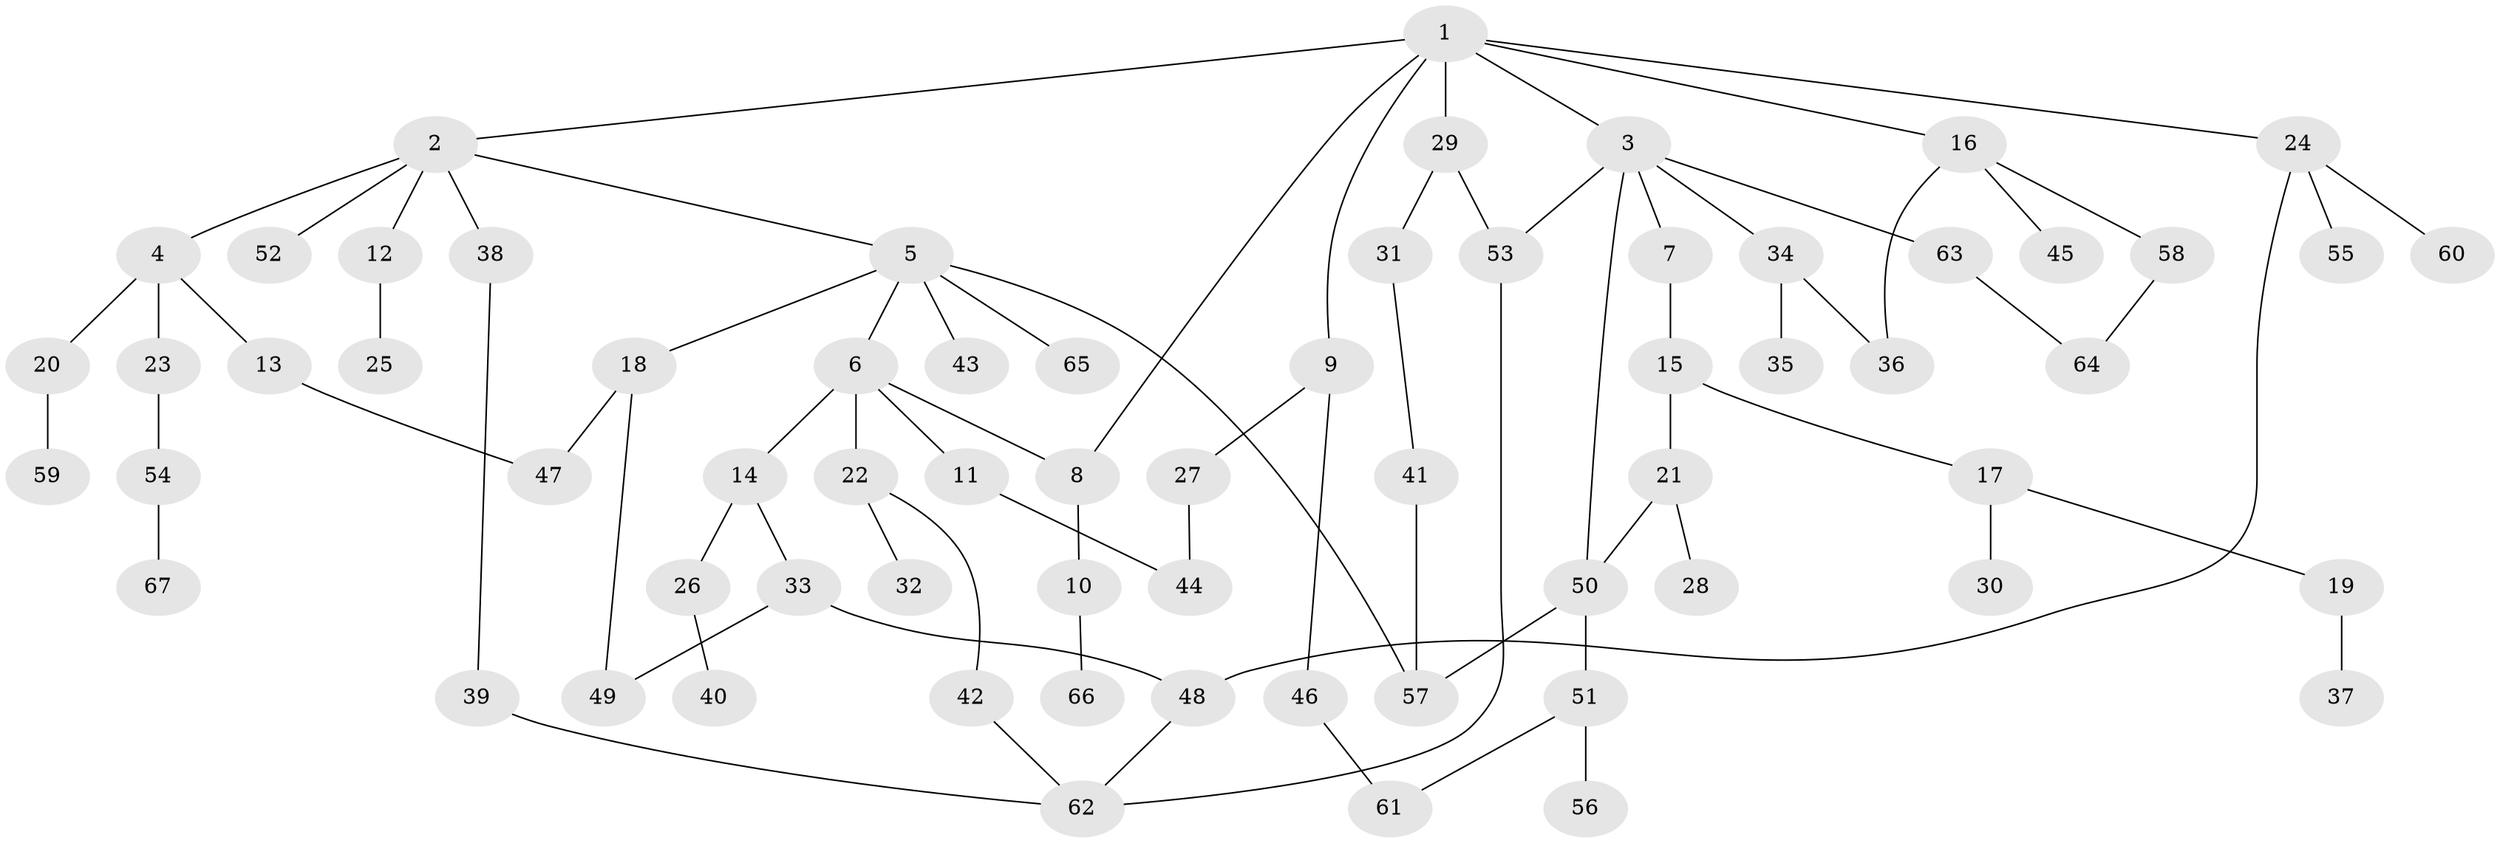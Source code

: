 // Generated by graph-tools (version 1.1) at 2025/13/03/09/25 04:13:37]
// undirected, 67 vertices, 81 edges
graph export_dot {
graph [start="1"]
  node [color=gray90,style=filled];
  1;
  2;
  3;
  4;
  5;
  6;
  7;
  8;
  9;
  10;
  11;
  12;
  13;
  14;
  15;
  16;
  17;
  18;
  19;
  20;
  21;
  22;
  23;
  24;
  25;
  26;
  27;
  28;
  29;
  30;
  31;
  32;
  33;
  34;
  35;
  36;
  37;
  38;
  39;
  40;
  41;
  42;
  43;
  44;
  45;
  46;
  47;
  48;
  49;
  50;
  51;
  52;
  53;
  54;
  55;
  56;
  57;
  58;
  59;
  60;
  61;
  62;
  63;
  64;
  65;
  66;
  67;
  1 -- 2;
  1 -- 3;
  1 -- 8;
  1 -- 9;
  1 -- 16;
  1 -- 24;
  1 -- 29;
  2 -- 4;
  2 -- 5;
  2 -- 12;
  2 -- 38;
  2 -- 52;
  3 -- 7;
  3 -- 34;
  3 -- 50;
  3 -- 63;
  3 -- 53;
  4 -- 13;
  4 -- 20;
  4 -- 23;
  5 -- 6;
  5 -- 18;
  5 -- 43;
  5 -- 65;
  5 -- 57;
  6 -- 11;
  6 -- 14;
  6 -- 22;
  6 -- 8;
  7 -- 15;
  8 -- 10;
  9 -- 27;
  9 -- 46;
  10 -- 66;
  11 -- 44;
  12 -- 25;
  13 -- 47;
  14 -- 26;
  14 -- 33;
  15 -- 17;
  15 -- 21;
  16 -- 36;
  16 -- 45;
  16 -- 58;
  17 -- 19;
  17 -- 30;
  18 -- 47;
  18 -- 49;
  19 -- 37;
  20 -- 59;
  21 -- 28;
  21 -- 50;
  22 -- 32;
  22 -- 42;
  23 -- 54;
  24 -- 55;
  24 -- 60;
  24 -- 48;
  26 -- 40;
  27 -- 44;
  29 -- 31;
  29 -- 53;
  31 -- 41;
  33 -- 48;
  33 -- 49;
  34 -- 35;
  34 -- 36;
  38 -- 39;
  39 -- 62;
  41 -- 57;
  42 -- 62;
  46 -- 61;
  48 -- 62;
  50 -- 51;
  50 -- 57;
  51 -- 56;
  51 -- 61;
  53 -- 62;
  54 -- 67;
  58 -- 64;
  63 -- 64;
}
